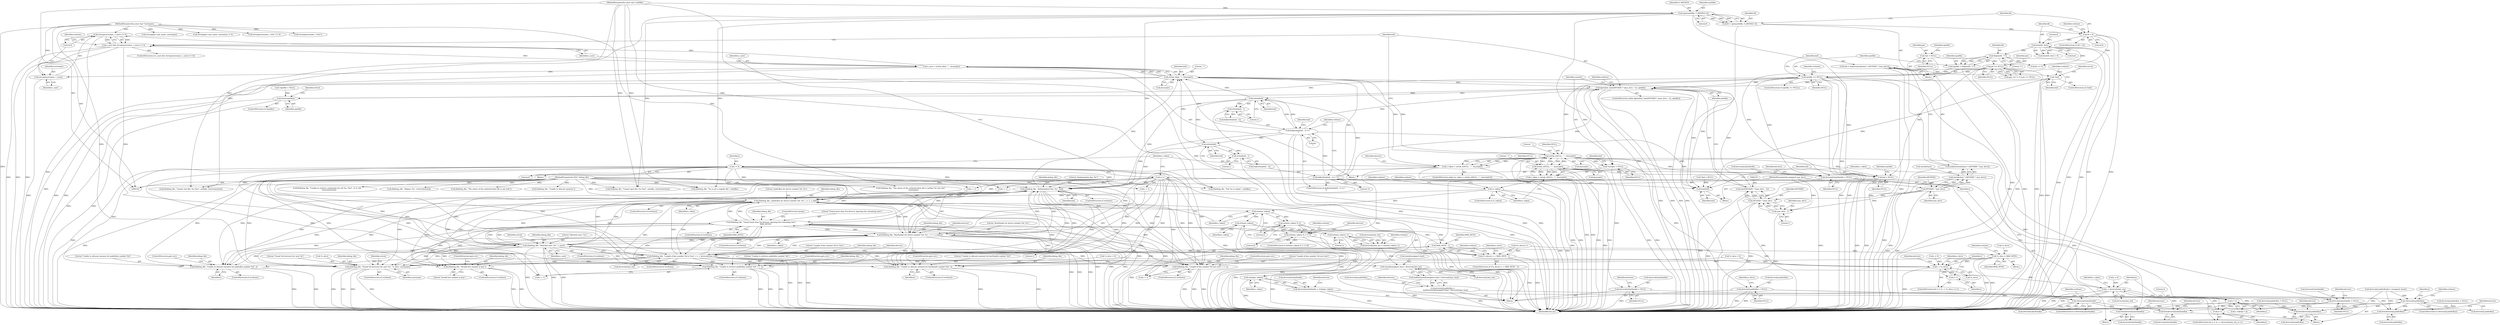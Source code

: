 digraph "0_pam-u2f_18b1914e32b74ff52000f10e97067e841e5fff62_1@API" {
"1000364" [label="(Call,strcmp(username, s_user) == 0)"];
"1000104" [label="(MethodParameterIn,const char *username)"];
"1000354" [label="(Call,s_user = strtok_r(buf, \":\", &saveptr))"];
"1000356" [label="(Call,strtok_r(buf, \":\", &saveptr))"];
"1000332" [label="(Call,buf[strlen(buf) - 1] == '\n')"];
"1000340" [label="(Call,buf[strlen(buf) - 1] = '\0')"];
"1000336" [label="(Call,strlen(buf))"];
"1000316" [label="(Call,fgets(buf, (int)(DEVSIZE * (max_devs - 1)), opwfile))"];
"1000302" [label="(Call,!buf)"];
"1000292" [label="(Call,buf = malloc(sizeof(char) * (DEVSIZE * max_devs)))"];
"1000294" [label="(Call,malloc(sizeof(char) * (DEVSIZE * max_devs)))"];
"1000295" [label="(Call,sizeof(char) * (DEVSIZE * max_devs))"];
"1000298" [label="(Call,DEVSIZE * max_devs)"];
"1000105" [label="(MethodParameterIn,unsigned max_devs)"];
"1000318" [label="(Call,(int)(DEVSIZE * (max_devs - 1)))"];
"1000320" [label="(Call,DEVSIZE * (max_devs - 1))"];
"1000322" [label="(Call,max_devs - 1)"];
"1000280" [label="(Call,opwfile == NULL)"];
"1000274" [label="(Call,opwfile = fdopen(fd, \"r\"))"];
"1000276" [label="(Call,fdopen(fd, \"r\"))"];
"1000166" [label="(Call,fstat(fd, &st))"];
"1000151" [label="(Call,fd < 0)"];
"1000144" [label="(Call,fd = open(authfile, O_RDONLY, 0))"];
"1000146" [label="(Call,open(authfile, O_RDONLY, 0))"];
"1000103" [label="(MethodParameterIn,const char *authfile)"];
"1000227" [label="(Call,pw == NULL)"];
"1000128" [label="(Call,*pw = NULL)"];
"1000350" [label="(Call,D(debug_file, \"Authorization line: %s\", buf))"];
"1000521" [label="(Call,D(debug_file, \"publicKey for device number %d: %s\", i + 1, s_token))"];
"1000462" [label="(Call,D(debug_file, \"Found more than %d devices, ignoring the remaining ones\",\n               MAX_DEVS))"];
"1000469" [label="(Call,D(debug_file, \"KeyHandle for device number %d: %s\", i + 1, s_token))"];
"1000372" [label="(Call,D(debug_file, \"Matched user: %s\", s_user))"];
"1000557" [label="(Call,D(debug_file, \"Length of key number %d is %zu\", i + 1, devices[i].key_len))"];
"1000107" [label="(MethodParameterIn,FILE *debug_file)"];
"1000421" [label="(Call,i = 0)"];
"1000644" [label="(Call,i++)"];
"1000545" [label="(Call,devices[i].key_len = strlen(s_token) / 2)"];
"1000551" [label="(Call,strlen(s_token) / 2)"];
"1000552" [label="(Call,strlen(s_token))"];
"1000531" [label="(Call,strlen(s_token))"];
"1000507" [label="(Call,!s_token)"];
"1000499" [label="(Call,s_token = strtok_r(NULL, \":\", &saveptr))"];
"1000501" [label="(Call,strtok_r(NULL, \":\", &saveptr))"];
"1000427" [label="(Call,strtok_r(NULL, \",\", &saveptr))"];
"1000362" [label="(Call,s_user && strcmp(username, s_user) == 0)"];
"1000364" [label="(Call,strcmp(username, s_user) == 0)"];
"1000425" [label="(Call,s_token = strtok_r(NULL, \",\", &saveptr))"];
"1000452" [label="(Call,MAX_DEVS - 1)"];
"1000344" [label="(Call,strlen(buf))"];
"1000343" [label="(Call,strlen(buf) - 1)"];
"1000704" [label="(Call,free(buf))"];
"1000335" [label="(Call,strlen(buf) - 1)"];
"1000711" [label="(Call,fclose(opwfile))"];
"1000365" [label="(Call,strcmp(username, s_user))"];
"1000328" [label="(Call,*saveptr = NULL)"];
"1000403" [label="(Call,devices[i].keyHandle = NULL)"];
"1000391" [label="(Call,free(devices[i].keyHandle))"];
"1000448" [label="(Call,(*n_devs)++ > MAX_DEVS - 1)"];
"1000456" [label="(Call,*n_devs = MAX_DEVS)"];
"1000384" [label="(Call,i < *n_devs)"];
"1000388" [label="(Call,i++)"];
"1000648" [label="(Call,D(debug_file, \"Found %d device(s) for user %s\", *n_devs, username))"];
"1000494" [label="(Call,D(debug_file, \"Unable to allocate memory for keyHandle number %d\", i))"];
"1000512" [label="(Call,D(debug_file, \"Unable to retrieve publicKey number %d\", i + 1))"];
"1000530" [label="(Call,strlen(s_token) % 2)"];
"1000529" [label="(Call,strlen(s_token) % 2 != 0)"];
"1000538" [label="(Call,D(debug_file, \"Length of key number %d not even\", i + 1))"];
"1000575" [label="(Call,sizeof(unsigned char) * devices[i].key_len)"];
"1000574" [label="(Call,malloc((sizeof(unsigned char) * devices[i].key_len)))"];
"1000568" [label="(Call,devices[i].publicKey =\n          malloc((sizeof(unsigned char) * devices[i].key_len)))"];
"1000584" [label="(Call,!devices[i].publicKey)"];
"1000397" [label="(Call,free(devices[i].publicKey))"];
"1000676" [label="(Call,free(devices[i].publicKey))"];
"1000602" [label="(Call,j < devices[i].key_len)"];
"1000619" [label="(Call,2 * j)"];
"1000609" [label="(Call,j++)"];
"1000593" [label="(Call,D(debug_file, \"Unable to allocate memory for publicKey number %d\", i))"];
"1000629" [label="(Call,D(debug_file, \"Invalid hex number in key\"))"];
"1000482" [label="(Call,strdup(s_token))"];
"1000476" [label="(Call,devices[i].keyHandle = strdup(s_token))"];
"1000485" [label="(Call,!devices[i].keyHandle)"];
"1000670" [label="(Call,free(devices[i].keyHandle))"];
"1000433" [label="(Call,devices[i].keyHandle = NULL)"];
"1000440" [label="(Call,devices[i].publicKey = NULL)"];
"1000682" [label="(Call,devices[i].keyHandle = NULL)"];
"1000706" [label="(Call,buf = NULL)"];
"1000436" [label="(Identifier,devices)"];
"1000375" [label="(Identifier,s_user)"];
"1000458" [label="(Identifier,n_devs)"];
"1000388" [label="(Call,i++)"];
"1000597" [label="(ControlStructure,goto err;)"];
"1000467" [label="(ControlStructure,if (verbose))"];
"1000174" [label="(Call,D(debug_file, \"Cannot stat file: %s (%s)\", authfile, strerror(errno)))"];
"1000357" [label="(Identifier,buf)"];
"1000362" [label="(Call,s_user && strcmp(username, s_user) == 0)"];
"1000259" [label="(Call,strcmp(username, \"root\"))"];
"1000286" [label="(Call,D(debug_file, \"fdopen: %s\", strerror(errno)))"];
"1000336" [label="(Call,strlen(buf))"];
"1000432" [label="(Block,)"];
"1000499" [label="(Call,s_token = strtok_r(NULL, \":\", &saveptr))"];
"1000371" [label="(Identifier,verbose)"];
"1000146" [label="(Call,open(authfile, O_RDONLY, 0))"];
"1000296" [label="(Call,sizeof(char))"];
"1000403" [label="(Call,devices[i].keyHandle = NULL)"];
"1000433" [label="(Call,devices[i].keyHandle = NULL)"];
"1000331" [label="(ControlStructure,if (buf[strlen(buf) - 1] == '\n'))"];
"1000512" [label="(Call,D(debug_file, \"Unable to retrieve publicKey number %d\", i + 1))"];
"1000385" [label="(Identifier,i)"];
"1000358" [label="(Literal,\":\")"];
"1000649" [label="(Identifier,debug_file)"];
"1000492" [label="(ControlStructure,if (verbose))"];
"1000554" [label="(Literal,2)"];
"1000558" [label="(Identifier,debug_file)"];
"1000243" [label="(Call,strcmp(pw->pw_name, username))"];
"1000621" [label="(Identifier,j)"];
"1000591" [label="(ControlStructure,if (verbose))"];
"1000367" [label="(Identifier,s_user)"];
"1000532" [label="(Identifier,s_token)"];
"1000370" [label="(ControlStructure,if (verbose))"];
"1000321" [label="(Identifier,DEVSIZE)"];
"1000610" [label="(Identifier,j)"];
"1000466" [label="(ControlStructure,break;)"];
"1000598" [label="(ControlStructure,for (j = 0; j < devices[i].key_len; j++))"];
"1000451" [label="(Identifier,n_devs)"];
"1000722" [label="(MethodReturn,int)"];
"1000279" [label="(ControlStructure,if (opwfile == NULL))"];
"1000406" [label="(Identifier,devices)"];
"1000317" [label="(Identifier,buf)"];
"1000531" [label="(Call,strlen(s_token))"];
"1000278" [label="(Literal,\"r\")"];
"1000454" [label="(Literal,1)"];
"1000389" [label="(Identifier,i)"];
"1000469" [label="(Call,D(debug_file, \"KeyHandle for device number %d: %s\", i + 1, s_token))"];
"1000104" [label="(MethodParameterIn,const char *username)"];
"1000465" [label="(Identifier,MAX_DEVS)"];
"1000423" [label="(Literal,0)"];
"1000585" [label="(Call,devices[i].publicKey)"];
"1000456" [label="(Call,*n_devs = MAX_DEVS)"];
"1000227" [label="(Call,pw == NULL)"];
"1000130" [label="(Identifier,NULL)"];
"1000322" [label="(Call,max_devs - 1)"];
"1000333" [label="(Call,buf[strlen(buf) - 1])"];
"1000494" [label="(Call,D(debug_file, \"Unable to allocate memory for keyHandle number %d\", i))"];
"1000527" [label="(Identifier,s_token)"];
"1000513" [label="(Identifier,debug_file)"];
"1000404" [label="(Call,devices[i].keyHandle)"];
"1000609" [label="(Call,j++)"];
"1000519" [label="(ControlStructure,if (verbose))"];
"1000688" [label="(Identifier,NULL)"];
"1000683" [label="(Call,devices[i].keyHandle)"];
"1000346" [label="(Literal,1)"];
"1000140" [label="(Call,*n_devs = 0)"];
"1000446" [label="(Identifier,NULL)"];
"1000151" [label="(Call,fd < 0)"];
"1000344" [label="(Call,strlen(buf))"];
"1000270" [label="(Call,D(debug_file, \"The owner of the authentication file is not root\"))"];
"1000323" [label="(Identifier,max_devs)"];
"1000264" [label="(Call,D(debug_file, \"The owner of the authentication file is neither %s nor root\",\n         username))"];
"1000353" [label="(Identifier,buf)"];
"1000594" [label="(Identifier,debug_file)"];
"1000617" [label="(Call,s_token[2 * j])"];
"1000301" [label="(ControlStructure,if (!buf))"];
"1000421" [label="(Call,i = 0)"];
"1000648" [label="(Call,D(debug_file, \"Found %d device(s) for user %s\", *n_devs, username))"];
"1000190" [label="(Call,D(debug_file, \"%s is not a regular file\", authfile))"];
"1000409" [label="(Identifier,NULL)"];
"1000298" [label="(Call,DEVSIZE * max_devs)"];
"1000709" [label="(ControlStructure,if (opwfile))"];
"1000571" [label="(Identifier,devices)"];
"1000453" [label="(Identifier,MAX_DEVS)"];
"1000394" [label="(Identifier,devices)"];
"1000350" [label="(Call,D(debug_file, \"Authorization line: %s\", buf))"];
"1000655" [label="(Identifier,retval)"];
"1000587" [label="(Identifier,devices)"];
"1000584" [label="(Call,!devices[i].publicKey)"];
"1000274" [label="(Call,opwfile = fdopen(fd, \"r\"))"];
"1000529" [label="(Call,strlen(s_token) % 2 != 0)"];
"1000600" [label="(Identifier,j)"];
"1000398" [label="(Call,devices[i].publicKey)"];
"1000334" [label="(Identifier,buf)"];
"1000397" [label="(Call,free(devices[i].publicKey))"];
"1000167" [label="(Identifier,fd)"];
"1000136" [label="(Identifier,opwfile)"];
"1000373" [label="(Identifier,debug_file)"];
"1000633" [label="(Call,devices[i].publicKey[j] = (unsigned char)x)"];
"1000689" [label="(Call,devices[i].publicKey = NULL)"];
"1000285" [label="(Identifier,verbose)"];
"1000595" [label="(Literal,\"Unable to allocate memory for publicKey number %d\")"];
"1000356" [label="(Call,strtok_r(buf, \":\", &saveptr))"];
"1000471" [label="(Literal,\"KeyHandle for device number %d: %s\")"];
"1000682" [label="(Call,devices[i].keyHandle = NULL)"];
"1000632" [label="(ControlStructure,goto err;)"];
"1000110" [label="(Block,)"];
"1000105" [label="(MethodParameterIn,unsigned max_devs)"];
"1000425" [label="(Call,s_token = strtok_r(NULL, \",\", &saveptr))"];
"1000429" [label="(Literal,\",\")"];
"1000343" [label="(Call,strlen(buf) - 1)"];
"1000501" [label="(Call,strtok_r(NULL, \":\", &saveptr))"];
"1000468" [label="(Identifier,verbose)"];
"1000337" [label="(Identifier,buf)"];
"1000282" [label="(Identifier,NULL)"];
"1000422" [label="(Identifier,i)"];
"1000484" [label="(ControlStructure,if (!devices[i].keyHandle))"];
"1000347" [label="(Literal,'\0')"];
"1000339" [label="(Literal,'\n')"];
"1000380" [label="(ControlStructure,for (i = 0; i < *n_devs; i++))"];
"1000515" [label="(Call,i + 1)"];
"1000520" [label="(Identifier,verbose)"];
"1000440" [label="(Call,devices[i].publicKey = NULL)"];
"1000345" [label="(Identifier,buf)"];
"1000434" [label="(Call,devices[i].keyHandle)"];
"1000653" [label="(Identifier,username)"];
"1000349" [label="(Identifier,verbose)"];
"1000568" [label="(Call,devices[i].publicKey =\n          malloc((sizeof(unsigned char) * devices[i].key_len)))"];
"1000153" [label="(Literal,0)"];
"1000498" [label="(ControlStructure,goto err;)"];
"1000619" [label="(Call,2 * j)"];
"1000631" [label="(Literal,\"Invalid hex number in key\")"];
"1000355" [label="(Identifier,s_user)"];
"1000521" [label="(Call,D(debug_file, \"publicKey for device number %d: %s\", i + 1, s_token))"];
"1000428" [label="(Identifier,NULL)"];
"1000413" [label="(Identifier,devices)"];
"1000670" [label="(Call,free(devices[i].keyHandle))"];
"1000335" [label="(Call,strlen(buf) - 1)"];
"1000299" [label="(Identifier,DEVSIZE)"];
"1000603" [label="(Identifier,j)"];
"1000424" [label="(ControlStructure,while ((s_token = strtok_r(NULL, \",\", &saveptr))))"];
"1000540" [label="(Literal,\"Length of key number %d not even\")"];
"1000551" [label="(Call,strlen(s_token) / 2)"];
"1000539" [label="(Identifier,debug_file)"];
"1000493" [label="(Identifier,verbose)"];
"1000538" [label="(Call,D(debug_file, \"Length of key number %d not even\", i + 1))"];
"1000510" [label="(ControlStructure,if (verbose))"];
"1000514" [label="(Literal,\"Unable to retrieve publicKey number %d\")"];
"1000152" [label="(Identifier,fd)"];
"1000147" [label="(Identifier,authfile)"];
"1000366" [label="(Identifier,username)"];
"1000705" [label="(Identifier,buf)"];
"1000148" [label="(Identifier,O_RDONLY)"];
"1000242" [label="(Call,strcmp(pw->pw_name, username) != 0)"];
"1000679" [label="(Identifier,devices)"];
"1000229" [label="(Identifier,NULL)"];
"1000704" [label="(Call,free(buf))"];
"1000318" [label="(Call,(int)(DEVSIZE * (max_devs - 1)))"];
"1000496" [label="(Literal,\"Unable to allocate memory for keyHandle number %d\")"];
"1000332" [label="(Call,buf[strlen(buf) - 1] == '\n')"];
"1000340" [label="(Call,buf[strlen(buf) - 1] = '\0')"];
"1000307" [label="(Call,D(debug_file, \"Unable to allocate memory\"))"];
"1000530" [label="(Call,strlen(s_token) % 2)"];
"1000592" [label="(Identifier,verbose)"];
"1000669" [label="(Block,)"];
"1000596" [label="(Identifier,i)"];
"1000706" [label="(Call,buf = NULL)"];
"1000103" [label="(MethodParameterIn,const char *authfile)"];
"1000223" [label="(Call,gpu_ret != 0 || pw == NULL)"];
"1000511" [label="(Identifier,verbose)"];
"1000677" [label="(Call,devices[i].publicKey)"];
"1000630" [label="(Identifier,debug_file)"];
"1000390" [label="(Block,)"];
"1000364" [label="(Call,strcmp(username, s_user) == 0)"];
"1000170" [label="(Literal,0)"];
"1000128" [label="(Call,*pw = NULL)"];
"1000504" [label="(Call,&saveptr)"];
"1000365" [label="(Call,strcmp(username, s_user))"];
"1000150" [label="(ControlStructure,if (fd < 0))"];
"1000448" [label="(Call,(*n_devs)++ > MAX_DEVS - 1)"];
"1000112" [label="(Call,*buf = NULL)"];
"1000457" [label="(Call,*n_devs)"];
"1000569" [label="(Call,devices[i].publicKey)"];
"1000427" [label="(Call,strtok_r(NULL, \",\", &saveptr))"];
"1000329" [label="(Identifier,saveptr)"];
"1000276" [label="(Call,fdopen(fd, \"r\"))"];
"1000646" [label="(ControlStructure,if (verbose))"];
"1000522" [label="(Identifier,debug_file)"];
"1000330" [label="(Identifier,NULL)"];
"1000392" [label="(Call,devices[i].keyHandle)"];
"1000374" [label="(Literal,\"Matched user: %s\")"];
"1000303" [label="(Identifier,buf)"];
"1000351" [label="(Identifier,debug_file)"];
"1000320" [label="(Call,DEVSIZE * (max_devs - 1))"];
"1000708" [label="(Identifier,NULL)"];
"1000507" [label="(Call,!s_token)"];
"1000430" [label="(Call,&saveptr)"];
"1000583" [label="(ControlStructure,if (!devices[i].publicKey))"];
"1000325" [label="(Identifier,opwfile)"];
"1000671" [label="(Call,devices[i].keyHandle)"];
"1000315" [label="(ControlStructure,while (fgets(buf, (int)(DEVSIZE * (max_devs - 1)), opwfile)))"];
"1000500" [label="(Identifier,s_token)"];
"1000575" [label="(Call,sizeof(unsigned char) * devices[i].key_len)"];
"1000552" [label="(Call,strlen(s_token))"];
"1000293" [label="(Identifier,buf)"];
"1000281" [label="(Identifier,opwfile)"];
"1000165" [label="(Call,fstat(fd, &st) < 0)"];
"1000536" [label="(ControlStructure,if (verbose))"];
"1000316" [label="(Call,fgets(buf, (int)(DEVSIZE * (max_devs - 1)), opwfile))"];
"1000361" [label="(ControlStructure,if (s_user && strcmp(username, s_user) == 0))"];
"1000145" [label="(Identifier,fd)"];
"1000495" [label="(Identifier,debug_file)"];
"1000707" [label="(Identifier,buf)"];
"1000533" [label="(Literal,2)"];
"1000485" [label="(Call,!devices[i].keyHandle)"];
"1000544" [label="(ControlStructure,goto err;)"];
"1000604" [label="(Call,devices[i].key_len)"];
"1000599" [label="(Call,j = 0)"];
"1000475" [label="(Identifier,s_token)"];
"1000156" [label="(Identifier,verbose)"];
"1000372" [label="(Call,D(debug_file, \"Matched user: %s\", s_user))"];
"1000477" [label="(Call,devices[i].keyHandle)"];
"1000685" [label="(Identifier,devices)"];
"1000302" [label="(Call,!buf)"];
"1000312" [label="(Identifier,retval)"];
"1000534" [label="(Literal,0)"];
"1000644" [label="(Call,i++)"];
"1000166" [label="(Call,fstat(fd, &st))"];
"1000460" [label="(ControlStructure,if (verbose))"];
"1000280" [label="(Call,opwfile == NULL)"];
"1000647" [label="(Identifier,verbose)"];
"1000443" [label="(Identifier,devices)"];
"1000559" [label="(Literal,\"Length of key number %d is %zu\")"];
"1000455" [label="(Block,)"];
"1000417" [label="(Call,*n_devs = 0)"];
"1000300" [label="(Identifier,max_devs)"];
"1000541" [label="(Call,i + 1)"];
"1000546" [label="(Call,devices[i].key_len)"];
"1000508" [label="(Identifier,s_token)"];
"1000548" [label="(Identifier,devices)"];
"1000486" [label="(Call,devices[i].keyHandle)"];
"1000426" [label="(Identifier,s_token)"];
"1000449" [label="(Call,(*n_devs)++)"];
"1000545" [label="(Call,devices[i].key_len = strlen(s_token) / 2)"];
"1000502" [label="(Identifier,NULL)"];
"1000721" [label="(Identifier,retval)"];
"1000275" [label="(Identifier,opwfile)"];
"1000363" [label="(Identifier,s_user)"];
"1000381" [label="(Call,i = 0)"];
"1000518" [label="(ControlStructure,goto err;)"];
"1000537" [label="(Identifier,verbose)"];
"1000294" [label="(Call,malloc(sizeof(char) * (DEVSIZE * max_devs)))"];
"1000482" [label="(Call,strdup(s_token))"];
"1000326" [label="(Block,)"];
"1000578" [label="(Call,devices[i].key_len)"];
"1000476" [label="(Call,devices[i].keyHandle = strdup(s_token))"];
"1000627" [label="(ControlStructure,if (verbose))"];
"1000483" [label="(Identifier,s_token)"];
"1000462" [label="(Call,D(debug_file, \"Found more than %d devices, ignoring the remaining ones\",\n               MAX_DEVS))"];
"1000472" [label="(Call,i + 1)"];
"1000459" [label="(Identifier,MAX_DEVS)"];
"1000528" [label="(ControlStructure,if (strlen(s_token) % 2 != 0))"];
"1000523" [label="(Literal,\"publicKey for device number %d: %s\")"];
"1000555" [label="(ControlStructure,if (verbose))"];
"1000553" [label="(Identifier,s_token)"];
"1000400" [label="(Identifier,devices)"];
"1000602" [label="(Call,j < devices[i].key_len)"];
"1000710" [label="(Identifier,opwfile)"];
"1000354" [label="(Call,s_user = strtok_r(buf, \":\", &saveptr))"];
"1000231" [label="(Call,D(debug_file, \"Unable to retrieve credentials for uid %u, (%s)\", st.st_uid,\n       strerror(errno)))"];
"1000461" [label="(Identifier,verbose)"];
"1000557" [label="(Call,D(debug_file, \"Length of key number %d is %zu\", i + 1, devices[i].key_len))"];
"1000464" [label="(Literal,\"Found more than %d devices, ignoring the remaining ones\")"];
"1000204" [label="(Call,D(debug_file, \"File %s is empty\", authfile))"];
"1000228" [label="(Identifier,pw)"];
"1000620" [label="(Literal,2)"];
"1000692" [label="(Identifier,devices)"];
"1000384" [label="(Call,i < *n_devs)"];
"1000712" [label="(Identifier,opwfile)"];
"1000447" [label="(ControlStructure,if ((*n_devs)++ > MAX_DEVS - 1))"];
"1000144" [label="(Call,fd = open(authfile, O_RDONLY, 0))"];
"1000711" [label="(Call,fclose(opwfile))"];
"1000129" [label="(Identifier,pw)"];
"1000328" [label="(Call,*saveptr = NULL)"];
"1000463" [label="(Identifier,debug_file)"];
"1000338" [label="(Literal,1)"];
"1000715" [label="(Call,fd >= 0)"];
"1000452" [label="(Call,MAX_DEVS - 1)"];
"1000676" [label="(Call,free(devices[i].publicKey))"];
"1000470" [label="(Identifier,debug_file)"];
"1000410" [label="(Call,devices[i].publicKey = NULL)"];
"1000506" [label="(ControlStructure,if (!s_token))"];
"1000563" [label="(Call,devices[i].key_len)"];
"1000341" [label="(Call,buf[strlen(buf) - 1])"];
"1000703" [label="(Block,)"];
"1000439" [label="(Identifier,NULL)"];
"1000576" [label="(Call,sizeof(unsigned char))"];
"1000352" [label="(Literal,\"Authorization line: %s\")"];
"1000391" [label="(Call,free(devices[i].keyHandle))"];
"1000556" [label="(Identifier,verbose)"];
"1000157" [label="(Call,D(debug_file, \"Cannot open file: %s (%s)\", authfile, strerror(errno)))"];
"1000497" [label="(Identifier,i)"];
"1000650" [label="(Literal,\"Found %d device(s) for user %s\")"];
"1000479" [label="(Identifier,devices)"];
"1000386" [label="(Call,*n_devs)"];
"1000295" [label="(Call,sizeof(char) * (DEVSIZE * max_devs))"];
"1000645" [label="(Identifier,i)"];
"1000348" [label="(ControlStructure,if (verbose))"];
"1000618" [label="(Identifier,s_token)"];
"1000503" [label="(Literal,\":\")"];
"1000419" [label="(Identifier,n_devs)"];
"1000377" [label="(Identifier,retval)"];
"1000277" [label="(Identifier,fd)"];
"1000359" [label="(Call,&saveptr)"];
"1000629" [label="(Call,D(debug_file, \"Invalid hex number in key\"))"];
"1000342" [label="(Identifier,buf)"];
"1000560" [label="(Call,i + 1)"];
"1000292" [label="(Call,buf = malloc(sizeof(char) * (DEVSIZE * max_devs)))"];
"1000149" [label="(Literal,0)"];
"1000168" [label="(Call,&st)"];
"1000441" [label="(Call,devices[i].publicKey)"];
"1000324" [label="(Literal,1)"];
"1000574" [label="(Call,malloc((sizeof(unsigned char) * devices[i].key_len)))"];
"1000107" [label="(MethodParameterIn,FILE *debug_file)"];
"1000593" [label="(Call,D(debug_file, \"Unable to allocate memory for publicKey number %d\", i))"];
"1000135" [label="(Call,*opwfile = NULL)"];
"1000306" [label="(Identifier,verbose)"];
"1000369" [label="(Block,)"];
"1000651" [label="(Call,*n_devs)"];
"1000488" [label="(Identifier,devices)"];
"1000258" [label="(Call,strcmp(username, \"root\") != 0)"];
"1000524" [label="(Call,i + 1)"];
"1000368" [label="(Literal,0)"];
"1000364" -> "1000362"  [label="AST: "];
"1000364" -> "1000368"  [label="CFG: "];
"1000365" -> "1000364"  [label="AST: "];
"1000368" -> "1000364"  [label="AST: "];
"1000362" -> "1000364"  [label="CFG: "];
"1000364" -> "1000722"  [label="DDG: "];
"1000364" -> "1000362"  [label="DDG: "];
"1000364" -> "1000362"  [label="DDG: "];
"1000104" -> "1000364"  [label="DDG: "];
"1000354" -> "1000364"  [label="DDG: "];
"1000104" -> "1000102"  [label="AST: "];
"1000104" -> "1000722"  [label="DDG: "];
"1000104" -> "1000242"  [label="DDG: "];
"1000104" -> "1000243"  [label="DDG: "];
"1000104" -> "1000258"  [label="DDG: "];
"1000104" -> "1000259"  [label="DDG: "];
"1000104" -> "1000264"  [label="DDG: "];
"1000104" -> "1000365"  [label="DDG: "];
"1000104" -> "1000648"  [label="DDG: "];
"1000354" -> "1000326"  [label="AST: "];
"1000354" -> "1000356"  [label="CFG: "];
"1000355" -> "1000354"  [label="AST: "];
"1000356" -> "1000354"  [label="AST: "];
"1000363" -> "1000354"  [label="CFG: "];
"1000354" -> "1000722"  [label="DDG: "];
"1000356" -> "1000354"  [label="DDG: "];
"1000356" -> "1000354"  [label="DDG: "];
"1000356" -> "1000354"  [label="DDG: "];
"1000354" -> "1000362"  [label="DDG: "];
"1000354" -> "1000365"  [label="DDG: "];
"1000356" -> "1000359"  [label="CFG: "];
"1000357" -> "1000356"  [label="AST: "];
"1000358" -> "1000356"  [label="AST: "];
"1000359" -> "1000356"  [label="AST: "];
"1000356" -> "1000722"  [label="DDG: "];
"1000356" -> "1000722"  [label="DDG: "];
"1000356" -> "1000316"  [label="DDG: "];
"1000332" -> "1000356"  [label="DDG: "];
"1000350" -> "1000356"  [label="DDG: "];
"1000344" -> "1000356"  [label="DDG: "];
"1000340" -> "1000356"  [label="DDG: "];
"1000336" -> "1000356"  [label="DDG: "];
"1000427" -> "1000356"  [label="DDG: "];
"1000356" -> "1000427"  [label="DDG: "];
"1000356" -> "1000704"  [label="DDG: "];
"1000332" -> "1000331"  [label="AST: "];
"1000332" -> "1000339"  [label="CFG: "];
"1000333" -> "1000332"  [label="AST: "];
"1000339" -> "1000332"  [label="AST: "];
"1000342" -> "1000332"  [label="CFG: "];
"1000349" -> "1000332"  [label="CFG: "];
"1000332" -> "1000722"  [label="DDG: "];
"1000332" -> "1000722"  [label="DDG: "];
"1000332" -> "1000316"  [label="DDG: "];
"1000340" -> "1000332"  [label="DDG: "];
"1000336" -> "1000332"  [label="DDG: "];
"1000332" -> "1000336"  [label="DDG: "];
"1000332" -> "1000344"  [label="DDG: "];
"1000332" -> "1000350"  [label="DDG: "];
"1000332" -> "1000704"  [label="DDG: "];
"1000340" -> "1000331"  [label="AST: "];
"1000340" -> "1000347"  [label="CFG: "];
"1000341" -> "1000340"  [label="AST: "];
"1000347" -> "1000340"  [label="AST: "];
"1000349" -> "1000340"  [label="CFG: "];
"1000340" -> "1000722"  [label="DDG: "];
"1000340" -> "1000316"  [label="DDG: "];
"1000340" -> "1000336"  [label="DDG: "];
"1000340" -> "1000350"  [label="DDG: "];
"1000340" -> "1000704"  [label="DDG: "];
"1000336" -> "1000335"  [label="AST: "];
"1000336" -> "1000337"  [label="CFG: "];
"1000337" -> "1000336"  [label="AST: "];
"1000338" -> "1000336"  [label="CFG: "];
"1000336" -> "1000335"  [label="DDG: "];
"1000316" -> "1000336"  [label="DDG: "];
"1000336" -> "1000344"  [label="DDG: "];
"1000336" -> "1000350"  [label="DDG: "];
"1000316" -> "1000315"  [label="AST: "];
"1000316" -> "1000325"  [label="CFG: "];
"1000317" -> "1000316"  [label="AST: "];
"1000318" -> "1000316"  [label="AST: "];
"1000325" -> "1000316"  [label="AST: "];
"1000329" -> "1000316"  [label="CFG: "];
"1000647" -> "1000316"  [label="CFG: "];
"1000316" -> "1000722"  [label="DDG: "];
"1000316" -> "1000722"  [label="DDG: "];
"1000316" -> "1000722"  [label="DDG: "];
"1000316" -> "1000722"  [label="DDG: "];
"1000302" -> "1000316"  [label="DDG: "];
"1000318" -> "1000316"  [label="DDG: "];
"1000280" -> "1000316"  [label="DDG: "];
"1000316" -> "1000704"  [label="DDG: "];
"1000316" -> "1000711"  [label="DDG: "];
"1000302" -> "1000301"  [label="AST: "];
"1000302" -> "1000303"  [label="CFG: "];
"1000303" -> "1000302"  [label="AST: "];
"1000306" -> "1000302"  [label="CFG: "];
"1000312" -> "1000302"  [label="CFG: "];
"1000302" -> "1000722"  [label="DDG: "];
"1000302" -> "1000722"  [label="DDG: "];
"1000292" -> "1000302"  [label="DDG: "];
"1000302" -> "1000704"  [label="DDG: "];
"1000292" -> "1000110"  [label="AST: "];
"1000292" -> "1000294"  [label="CFG: "];
"1000293" -> "1000292"  [label="AST: "];
"1000294" -> "1000292"  [label="AST: "];
"1000303" -> "1000292"  [label="CFG: "];
"1000292" -> "1000722"  [label="DDG: "];
"1000294" -> "1000292"  [label="DDG: "];
"1000294" -> "1000295"  [label="CFG: "];
"1000295" -> "1000294"  [label="AST: "];
"1000294" -> "1000722"  [label="DDG: "];
"1000295" -> "1000294"  [label="DDG: "];
"1000295" -> "1000298"  [label="CFG: "];
"1000296" -> "1000295"  [label="AST: "];
"1000298" -> "1000295"  [label="AST: "];
"1000295" -> "1000722"  [label="DDG: "];
"1000298" -> "1000295"  [label="DDG: "];
"1000298" -> "1000295"  [label="DDG: "];
"1000298" -> "1000300"  [label="CFG: "];
"1000299" -> "1000298"  [label="AST: "];
"1000300" -> "1000298"  [label="AST: "];
"1000298" -> "1000722"  [label="DDG: "];
"1000298" -> "1000722"  [label="DDG: "];
"1000105" -> "1000298"  [label="DDG: "];
"1000298" -> "1000320"  [label="DDG: "];
"1000298" -> "1000322"  [label="DDG: "];
"1000105" -> "1000102"  [label="AST: "];
"1000105" -> "1000722"  [label="DDG: "];
"1000105" -> "1000322"  [label="DDG: "];
"1000318" -> "1000320"  [label="CFG: "];
"1000319" -> "1000318"  [label="AST: "];
"1000320" -> "1000318"  [label="AST: "];
"1000325" -> "1000318"  [label="CFG: "];
"1000318" -> "1000722"  [label="DDG: "];
"1000320" -> "1000318"  [label="DDG: "];
"1000320" -> "1000318"  [label="DDG: "];
"1000320" -> "1000322"  [label="CFG: "];
"1000321" -> "1000320"  [label="AST: "];
"1000322" -> "1000320"  [label="AST: "];
"1000320" -> "1000722"  [label="DDG: "];
"1000320" -> "1000722"  [label="DDG: "];
"1000322" -> "1000320"  [label="DDG: "];
"1000322" -> "1000320"  [label="DDG: "];
"1000322" -> "1000324"  [label="CFG: "];
"1000323" -> "1000322"  [label="AST: "];
"1000324" -> "1000322"  [label="AST: "];
"1000322" -> "1000722"  [label="DDG: "];
"1000280" -> "1000279"  [label="AST: "];
"1000280" -> "1000282"  [label="CFG: "];
"1000281" -> "1000280"  [label="AST: "];
"1000282" -> "1000280"  [label="AST: "];
"1000285" -> "1000280"  [label="CFG: "];
"1000293" -> "1000280"  [label="CFG: "];
"1000280" -> "1000722"  [label="DDG: "];
"1000280" -> "1000722"  [label="DDG: "];
"1000280" -> "1000722"  [label="DDG: "];
"1000274" -> "1000280"  [label="DDG: "];
"1000227" -> "1000280"  [label="DDG: "];
"1000280" -> "1000328"  [label="DDG: "];
"1000280" -> "1000403"  [label="DDG: "];
"1000280" -> "1000427"  [label="DDG: "];
"1000280" -> "1000682"  [label="DDG: "];
"1000280" -> "1000706"  [label="DDG: "];
"1000280" -> "1000711"  [label="DDG: "];
"1000274" -> "1000110"  [label="AST: "];
"1000274" -> "1000276"  [label="CFG: "];
"1000275" -> "1000274"  [label="AST: "];
"1000276" -> "1000274"  [label="AST: "];
"1000281" -> "1000274"  [label="CFG: "];
"1000274" -> "1000722"  [label="DDG: "];
"1000276" -> "1000274"  [label="DDG: "];
"1000276" -> "1000274"  [label="DDG: "];
"1000276" -> "1000278"  [label="CFG: "];
"1000277" -> "1000276"  [label="AST: "];
"1000278" -> "1000276"  [label="AST: "];
"1000276" -> "1000722"  [label="DDG: "];
"1000166" -> "1000276"  [label="DDG: "];
"1000276" -> "1000715"  [label="DDG: "];
"1000166" -> "1000165"  [label="AST: "];
"1000166" -> "1000168"  [label="CFG: "];
"1000167" -> "1000166"  [label="AST: "];
"1000168" -> "1000166"  [label="AST: "];
"1000170" -> "1000166"  [label="CFG: "];
"1000166" -> "1000722"  [label="DDG: "];
"1000166" -> "1000722"  [label="DDG: "];
"1000166" -> "1000165"  [label="DDG: "];
"1000166" -> "1000165"  [label="DDG: "];
"1000151" -> "1000166"  [label="DDG: "];
"1000166" -> "1000715"  [label="DDG: "];
"1000151" -> "1000150"  [label="AST: "];
"1000151" -> "1000153"  [label="CFG: "];
"1000152" -> "1000151"  [label="AST: "];
"1000153" -> "1000151"  [label="AST: "];
"1000156" -> "1000151"  [label="CFG: "];
"1000167" -> "1000151"  [label="CFG: "];
"1000151" -> "1000722"  [label="DDG: "];
"1000151" -> "1000722"  [label="DDG: "];
"1000144" -> "1000151"  [label="DDG: "];
"1000151" -> "1000715"  [label="DDG: "];
"1000144" -> "1000110"  [label="AST: "];
"1000144" -> "1000146"  [label="CFG: "];
"1000145" -> "1000144"  [label="AST: "];
"1000146" -> "1000144"  [label="AST: "];
"1000152" -> "1000144"  [label="CFG: "];
"1000144" -> "1000722"  [label="DDG: "];
"1000146" -> "1000144"  [label="DDG: "];
"1000146" -> "1000144"  [label="DDG: "];
"1000146" -> "1000144"  [label="DDG: "];
"1000146" -> "1000149"  [label="CFG: "];
"1000147" -> "1000146"  [label="AST: "];
"1000148" -> "1000146"  [label="AST: "];
"1000149" -> "1000146"  [label="AST: "];
"1000146" -> "1000722"  [label="DDG: "];
"1000146" -> "1000722"  [label="DDG: "];
"1000103" -> "1000146"  [label="DDG: "];
"1000146" -> "1000157"  [label="DDG: "];
"1000146" -> "1000174"  [label="DDG: "];
"1000146" -> "1000190"  [label="DDG: "];
"1000146" -> "1000204"  [label="DDG: "];
"1000103" -> "1000102"  [label="AST: "];
"1000103" -> "1000722"  [label="DDG: "];
"1000103" -> "1000157"  [label="DDG: "];
"1000103" -> "1000174"  [label="DDG: "];
"1000103" -> "1000190"  [label="DDG: "];
"1000103" -> "1000204"  [label="DDG: "];
"1000227" -> "1000223"  [label="AST: "];
"1000227" -> "1000229"  [label="CFG: "];
"1000228" -> "1000227"  [label="AST: "];
"1000229" -> "1000227"  [label="AST: "];
"1000223" -> "1000227"  [label="CFG: "];
"1000227" -> "1000722"  [label="DDG: "];
"1000227" -> "1000722"  [label="DDG: "];
"1000227" -> "1000223"  [label="DDG: "];
"1000227" -> "1000223"  [label="DDG: "];
"1000128" -> "1000227"  [label="DDG: "];
"1000227" -> "1000682"  [label="DDG: "];
"1000227" -> "1000706"  [label="DDG: "];
"1000128" -> "1000110"  [label="AST: "];
"1000128" -> "1000130"  [label="CFG: "];
"1000129" -> "1000128"  [label="AST: "];
"1000130" -> "1000128"  [label="AST: "];
"1000136" -> "1000128"  [label="CFG: "];
"1000128" -> "1000722"  [label="DDG: "];
"1000350" -> "1000348"  [label="AST: "];
"1000350" -> "1000353"  [label="CFG: "];
"1000351" -> "1000350"  [label="AST: "];
"1000352" -> "1000350"  [label="AST: "];
"1000353" -> "1000350"  [label="AST: "];
"1000355" -> "1000350"  [label="CFG: "];
"1000350" -> "1000722"  [label="DDG: "];
"1000350" -> "1000722"  [label="DDG: "];
"1000521" -> "1000350"  [label="DDG: "];
"1000462" -> "1000350"  [label="DDG: "];
"1000469" -> "1000350"  [label="DDG: "];
"1000372" -> "1000350"  [label="DDG: "];
"1000557" -> "1000350"  [label="DDG: "];
"1000107" -> "1000350"  [label="DDG: "];
"1000344" -> "1000350"  [label="DDG: "];
"1000350" -> "1000372"  [label="DDG: "];
"1000350" -> "1000462"  [label="DDG: "];
"1000350" -> "1000469"  [label="DDG: "];
"1000350" -> "1000494"  [label="DDG: "];
"1000350" -> "1000512"  [label="DDG: "];
"1000350" -> "1000521"  [label="DDG: "];
"1000350" -> "1000538"  [label="DDG: "];
"1000350" -> "1000557"  [label="DDG: "];
"1000350" -> "1000593"  [label="DDG: "];
"1000350" -> "1000629"  [label="DDG: "];
"1000350" -> "1000648"  [label="DDG: "];
"1000521" -> "1000519"  [label="AST: "];
"1000521" -> "1000527"  [label="CFG: "];
"1000522" -> "1000521"  [label="AST: "];
"1000523" -> "1000521"  [label="AST: "];
"1000524" -> "1000521"  [label="AST: "];
"1000527" -> "1000521"  [label="AST: "];
"1000532" -> "1000521"  [label="CFG: "];
"1000521" -> "1000722"  [label="DDG: "];
"1000521" -> "1000722"  [label="DDG: "];
"1000521" -> "1000722"  [label="DDG: "];
"1000521" -> "1000372"  [label="DDG: "];
"1000521" -> "1000462"  [label="DDG: "];
"1000521" -> "1000469"  [label="DDG: "];
"1000521" -> "1000494"  [label="DDG: "];
"1000521" -> "1000512"  [label="DDG: "];
"1000462" -> "1000521"  [label="DDG: "];
"1000469" -> "1000521"  [label="DDG: "];
"1000372" -> "1000521"  [label="DDG: "];
"1000557" -> "1000521"  [label="DDG: "];
"1000107" -> "1000521"  [label="DDG: "];
"1000421" -> "1000521"  [label="DDG: "];
"1000644" -> "1000521"  [label="DDG: "];
"1000507" -> "1000521"  [label="DDG: "];
"1000521" -> "1000531"  [label="DDG: "];
"1000521" -> "1000538"  [label="DDG: "];
"1000521" -> "1000557"  [label="DDG: "];
"1000521" -> "1000593"  [label="DDG: "];
"1000521" -> "1000629"  [label="DDG: "];
"1000521" -> "1000648"  [label="DDG: "];
"1000462" -> "1000460"  [label="AST: "];
"1000462" -> "1000465"  [label="CFG: "];
"1000463" -> "1000462"  [label="AST: "];
"1000464" -> "1000462"  [label="AST: "];
"1000465" -> "1000462"  [label="AST: "];
"1000466" -> "1000462"  [label="CFG: "];
"1000462" -> "1000722"  [label="DDG: "];
"1000462" -> "1000722"  [label="DDG: "];
"1000462" -> "1000722"  [label="DDG: "];
"1000462" -> "1000372"  [label="DDG: "];
"1000462" -> "1000452"  [label="DDG: "];
"1000469" -> "1000462"  [label="DDG: "];
"1000372" -> "1000462"  [label="DDG: "];
"1000557" -> "1000462"  [label="DDG: "];
"1000107" -> "1000462"  [label="DDG: "];
"1000452" -> "1000462"  [label="DDG: "];
"1000462" -> "1000469"  [label="DDG: "];
"1000462" -> "1000494"  [label="DDG: "];
"1000462" -> "1000512"  [label="DDG: "];
"1000462" -> "1000538"  [label="DDG: "];
"1000462" -> "1000557"  [label="DDG: "];
"1000462" -> "1000593"  [label="DDG: "];
"1000462" -> "1000629"  [label="DDG: "];
"1000462" -> "1000648"  [label="DDG: "];
"1000469" -> "1000467"  [label="AST: "];
"1000469" -> "1000475"  [label="CFG: "];
"1000470" -> "1000469"  [label="AST: "];
"1000471" -> "1000469"  [label="AST: "];
"1000472" -> "1000469"  [label="AST: "];
"1000475" -> "1000469"  [label="AST: "];
"1000479" -> "1000469"  [label="CFG: "];
"1000469" -> "1000722"  [label="DDG: "];
"1000469" -> "1000722"  [label="DDG: "];
"1000469" -> "1000722"  [label="DDG: "];
"1000469" -> "1000372"  [label="DDG: "];
"1000372" -> "1000469"  [label="DDG: "];
"1000557" -> "1000469"  [label="DDG: "];
"1000107" -> "1000469"  [label="DDG: "];
"1000421" -> "1000469"  [label="DDG: "];
"1000644" -> "1000469"  [label="DDG: "];
"1000425" -> "1000469"  [label="DDG: "];
"1000469" -> "1000482"  [label="DDG: "];
"1000469" -> "1000494"  [label="DDG: "];
"1000469" -> "1000512"  [label="DDG: "];
"1000469" -> "1000538"  [label="DDG: "];
"1000469" -> "1000557"  [label="DDG: "];
"1000469" -> "1000593"  [label="DDG: "];
"1000469" -> "1000629"  [label="DDG: "];
"1000469" -> "1000648"  [label="DDG: "];
"1000372" -> "1000370"  [label="AST: "];
"1000372" -> "1000375"  [label="CFG: "];
"1000373" -> "1000372"  [label="AST: "];
"1000374" -> "1000372"  [label="AST: "];
"1000375" -> "1000372"  [label="AST: "];
"1000377" -> "1000372"  [label="CFG: "];
"1000372" -> "1000722"  [label="DDG: "];
"1000372" -> "1000722"  [label="DDG: "];
"1000372" -> "1000722"  [label="DDG: "];
"1000557" -> "1000372"  [label="DDG: "];
"1000107" -> "1000372"  [label="DDG: "];
"1000362" -> "1000372"  [label="DDG: "];
"1000372" -> "1000494"  [label="DDG: "];
"1000372" -> "1000512"  [label="DDG: "];
"1000372" -> "1000538"  [label="DDG: "];
"1000372" -> "1000557"  [label="DDG: "];
"1000372" -> "1000593"  [label="DDG: "];
"1000372" -> "1000629"  [label="DDG: "];
"1000372" -> "1000648"  [label="DDG: "];
"1000557" -> "1000555"  [label="AST: "];
"1000557" -> "1000563"  [label="CFG: "];
"1000558" -> "1000557"  [label="AST: "];
"1000559" -> "1000557"  [label="AST: "];
"1000560" -> "1000557"  [label="AST: "];
"1000563" -> "1000557"  [label="AST: "];
"1000571" -> "1000557"  [label="CFG: "];
"1000557" -> "1000722"  [label="DDG: "];
"1000557" -> "1000722"  [label="DDG: "];
"1000557" -> "1000722"  [label="DDG: "];
"1000557" -> "1000494"  [label="DDG: "];
"1000557" -> "1000512"  [label="DDG: "];
"1000557" -> "1000538"  [label="DDG: "];
"1000107" -> "1000557"  [label="DDG: "];
"1000421" -> "1000557"  [label="DDG: "];
"1000644" -> "1000557"  [label="DDG: "];
"1000545" -> "1000557"  [label="DDG: "];
"1000557" -> "1000575"  [label="DDG: "];
"1000557" -> "1000593"  [label="DDG: "];
"1000557" -> "1000629"  [label="DDG: "];
"1000557" -> "1000648"  [label="DDG: "];
"1000107" -> "1000102"  [label="AST: "];
"1000107" -> "1000722"  [label="DDG: "];
"1000107" -> "1000157"  [label="DDG: "];
"1000107" -> "1000174"  [label="DDG: "];
"1000107" -> "1000190"  [label="DDG: "];
"1000107" -> "1000204"  [label="DDG: "];
"1000107" -> "1000231"  [label="DDG: "];
"1000107" -> "1000264"  [label="DDG: "];
"1000107" -> "1000270"  [label="DDG: "];
"1000107" -> "1000286"  [label="DDG: "];
"1000107" -> "1000307"  [label="DDG: "];
"1000107" -> "1000494"  [label="DDG: "];
"1000107" -> "1000512"  [label="DDG: "];
"1000107" -> "1000538"  [label="DDG: "];
"1000107" -> "1000593"  [label="DDG: "];
"1000107" -> "1000629"  [label="DDG: "];
"1000107" -> "1000648"  [label="DDG: "];
"1000421" -> "1000369"  [label="AST: "];
"1000421" -> "1000423"  [label="CFG: "];
"1000422" -> "1000421"  [label="AST: "];
"1000423" -> "1000421"  [label="AST: "];
"1000426" -> "1000421"  [label="CFG: "];
"1000421" -> "1000722"  [label="DDG: "];
"1000421" -> "1000472"  [label="DDG: "];
"1000421" -> "1000494"  [label="DDG: "];
"1000421" -> "1000512"  [label="DDG: "];
"1000421" -> "1000515"  [label="DDG: "];
"1000421" -> "1000524"  [label="DDG: "];
"1000421" -> "1000538"  [label="DDG: "];
"1000421" -> "1000541"  [label="DDG: "];
"1000421" -> "1000560"  [label="DDG: "];
"1000421" -> "1000593"  [label="DDG: "];
"1000421" -> "1000644"  [label="DDG: "];
"1000644" -> "1000432"  [label="AST: "];
"1000644" -> "1000645"  [label="CFG: "];
"1000645" -> "1000644"  [label="AST: "];
"1000426" -> "1000644"  [label="CFG: "];
"1000644" -> "1000722"  [label="DDG: "];
"1000644" -> "1000472"  [label="DDG: "];
"1000644" -> "1000494"  [label="DDG: "];
"1000644" -> "1000512"  [label="DDG: "];
"1000644" -> "1000515"  [label="DDG: "];
"1000644" -> "1000524"  [label="DDG: "];
"1000644" -> "1000538"  [label="DDG: "];
"1000644" -> "1000541"  [label="DDG: "];
"1000644" -> "1000560"  [label="DDG: "];
"1000644" -> "1000593"  [label="DDG: "];
"1000545" -> "1000432"  [label="AST: "];
"1000545" -> "1000551"  [label="CFG: "];
"1000546" -> "1000545"  [label="AST: "];
"1000551" -> "1000545"  [label="AST: "];
"1000556" -> "1000545"  [label="CFG: "];
"1000545" -> "1000722"  [label="DDG: "];
"1000551" -> "1000545"  [label="DDG: "];
"1000551" -> "1000545"  [label="DDG: "];
"1000545" -> "1000575"  [label="DDG: "];
"1000551" -> "1000554"  [label="CFG: "];
"1000552" -> "1000551"  [label="AST: "];
"1000554" -> "1000551"  [label="AST: "];
"1000551" -> "1000722"  [label="DDG: "];
"1000552" -> "1000551"  [label="DDG: "];
"1000552" -> "1000553"  [label="CFG: "];
"1000553" -> "1000552"  [label="AST: "];
"1000554" -> "1000552"  [label="CFG: "];
"1000552" -> "1000722"  [label="DDG: "];
"1000531" -> "1000552"  [label="DDG: "];
"1000531" -> "1000530"  [label="AST: "];
"1000531" -> "1000532"  [label="CFG: "];
"1000532" -> "1000531"  [label="AST: "];
"1000533" -> "1000531"  [label="CFG: "];
"1000531" -> "1000722"  [label="DDG: "];
"1000531" -> "1000530"  [label="DDG: "];
"1000507" -> "1000531"  [label="DDG: "];
"1000507" -> "1000506"  [label="AST: "];
"1000507" -> "1000508"  [label="CFG: "];
"1000508" -> "1000507"  [label="AST: "];
"1000511" -> "1000507"  [label="CFG: "];
"1000520" -> "1000507"  [label="CFG: "];
"1000507" -> "1000722"  [label="DDG: "];
"1000507" -> "1000722"  [label="DDG: "];
"1000499" -> "1000507"  [label="DDG: "];
"1000499" -> "1000432"  [label="AST: "];
"1000499" -> "1000501"  [label="CFG: "];
"1000500" -> "1000499"  [label="AST: "];
"1000501" -> "1000499"  [label="AST: "];
"1000508" -> "1000499"  [label="CFG: "];
"1000499" -> "1000722"  [label="DDG: "];
"1000501" -> "1000499"  [label="DDG: "];
"1000501" -> "1000499"  [label="DDG: "];
"1000501" -> "1000499"  [label="DDG: "];
"1000501" -> "1000504"  [label="CFG: "];
"1000502" -> "1000501"  [label="AST: "];
"1000503" -> "1000501"  [label="AST: "];
"1000504" -> "1000501"  [label="AST: "];
"1000501" -> "1000722"  [label="DDG: "];
"1000501" -> "1000722"  [label="DDG: "];
"1000501" -> "1000427"  [label="DDG: "];
"1000501" -> "1000427"  [label="DDG: "];
"1000427" -> "1000501"  [label="DDG: "];
"1000427" -> "1000501"  [label="DDG: "];
"1000501" -> "1000682"  [label="DDG: "];
"1000501" -> "1000706"  [label="DDG: "];
"1000427" -> "1000425"  [label="AST: "];
"1000427" -> "1000430"  [label="CFG: "];
"1000428" -> "1000427"  [label="AST: "];
"1000429" -> "1000427"  [label="AST: "];
"1000430" -> "1000427"  [label="AST: "];
"1000425" -> "1000427"  [label="CFG: "];
"1000427" -> "1000722"  [label="DDG: "];
"1000427" -> "1000722"  [label="DDG: "];
"1000427" -> "1000328"  [label="DDG: "];
"1000427" -> "1000403"  [label="DDG: "];
"1000427" -> "1000425"  [label="DDG: "];
"1000427" -> "1000425"  [label="DDG: "];
"1000427" -> "1000425"  [label="DDG: "];
"1000427" -> "1000433"  [label="DDG: "];
"1000427" -> "1000440"  [label="DDG: "];
"1000427" -> "1000682"  [label="DDG: "];
"1000427" -> "1000706"  [label="DDG: "];
"1000362" -> "1000361"  [label="AST: "];
"1000362" -> "1000363"  [label="CFG: "];
"1000363" -> "1000362"  [label="AST: "];
"1000317" -> "1000362"  [label="CFG: "];
"1000371" -> "1000362"  [label="CFG: "];
"1000362" -> "1000722"  [label="DDG: "];
"1000362" -> "1000722"  [label="DDG: "];
"1000362" -> "1000722"  [label="DDG: "];
"1000425" -> "1000424"  [label="AST: "];
"1000426" -> "1000425"  [label="AST: "];
"1000317" -> "1000425"  [label="CFG: "];
"1000436" -> "1000425"  [label="CFG: "];
"1000425" -> "1000722"  [label="DDG: "];
"1000425" -> "1000722"  [label="DDG: "];
"1000425" -> "1000482"  [label="DDG: "];
"1000452" -> "1000448"  [label="AST: "];
"1000452" -> "1000454"  [label="CFG: "];
"1000453" -> "1000452"  [label="AST: "];
"1000454" -> "1000452"  [label="AST: "];
"1000448" -> "1000452"  [label="CFG: "];
"1000452" -> "1000722"  [label="DDG: "];
"1000452" -> "1000448"  [label="DDG: "];
"1000452" -> "1000448"  [label="DDG: "];
"1000452" -> "1000456"  [label="DDG: "];
"1000344" -> "1000343"  [label="AST: "];
"1000344" -> "1000345"  [label="CFG: "];
"1000345" -> "1000344"  [label="AST: "];
"1000346" -> "1000344"  [label="CFG: "];
"1000344" -> "1000343"  [label="DDG: "];
"1000343" -> "1000341"  [label="AST: "];
"1000343" -> "1000346"  [label="CFG: "];
"1000346" -> "1000343"  [label="AST: "];
"1000341" -> "1000343"  [label="CFG: "];
"1000343" -> "1000722"  [label="DDG: "];
"1000704" -> "1000703"  [label="AST: "];
"1000704" -> "1000705"  [label="CFG: "];
"1000705" -> "1000704"  [label="AST: "];
"1000707" -> "1000704"  [label="CFG: "];
"1000112" -> "1000704"  [label="DDG: "];
"1000335" -> "1000333"  [label="AST: "];
"1000335" -> "1000338"  [label="CFG: "];
"1000338" -> "1000335"  [label="AST: "];
"1000333" -> "1000335"  [label="CFG: "];
"1000335" -> "1000722"  [label="DDG: "];
"1000711" -> "1000709"  [label="AST: "];
"1000711" -> "1000712"  [label="CFG: "];
"1000712" -> "1000711"  [label="AST: "];
"1000721" -> "1000711"  [label="CFG: "];
"1000711" -> "1000722"  [label="DDG: "];
"1000711" -> "1000722"  [label="DDG: "];
"1000135" -> "1000711"  [label="DDG: "];
"1000365" -> "1000367"  [label="CFG: "];
"1000366" -> "1000365"  [label="AST: "];
"1000367" -> "1000365"  [label="AST: "];
"1000368" -> "1000365"  [label="CFG: "];
"1000365" -> "1000722"  [label="DDG: "];
"1000328" -> "1000326"  [label="AST: "];
"1000328" -> "1000330"  [label="CFG: "];
"1000329" -> "1000328"  [label="AST: "];
"1000330" -> "1000328"  [label="AST: "];
"1000334" -> "1000328"  [label="CFG: "];
"1000328" -> "1000722"  [label="DDG: "];
"1000328" -> "1000722"  [label="DDG: "];
"1000403" -> "1000390"  [label="AST: "];
"1000403" -> "1000409"  [label="CFG: "];
"1000404" -> "1000403"  [label="AST: "];
"1000409" -> "1000403"  [label="AST: "];
"1000413" -> "1000403"  [label="CFG: "];
"1000403" -> "1000722"  [label="DDG: "];
"1000403" -> "1000391"  [label="DDG: "];
"1000391" -> "1000390"  [label="AST: "];
"1000391" -> "1000392"  [label="CFG: "];
"1000392" -> "1000391"  [label="AST: "];
"1000400" -> "1000391"  [label="CFG: "];
"1000485" -> "1000391"  [label="DDG: "];
"1000433" -> "1000391"  [label="DDG: "];
"1000448" -> "1000447"  [label="AST: "];
"1000449" -> "1000448"  [label="AST: "];
"1000458" -> "1000448"  [label="CFG: "];
"1000468" -> "1000448"  [label="CFG: "];
"1000448" -> "1000722"  [label="DDG: "];
"1000448" -> "1000722"  [label="DDG: "];
"1000449" -> "1000448"  [label="DDG: "];
"1000456" -> "1000455"  [label="AST: "];
"1000456" -> "1000459"  [label="CFG: "];
"1000457" -> "1000456"  [label="AST: "];
"1000459" -> "1000456"  [label="AST: "];
"1000461" -> "1000456"  [label="CFG: "];
"1000456" -> "1000722"  [label="DDG: "];
"1000456" -> "1000722"  [label="DDG: "];
"1000456" -> "1000384"  [label="DDG: "];
"1000456" -> "1000648"  [label="DDG: "];
"1000384" -> "1000380"  [label="AST: "];
"1000384" -> "1000386"  [label="CFG: "];
"1000385" -> "1000384"  [label="AST: "];
"1000386" -> "1000384"  [label="AST: "];
"1000394" -> "1000384"  [label="CFG: "];
"1000419" -> "1000384"  [label="CFG: "];
"1000384" -> "1000722"  [label="DDG: "];
"1000388" -> "1000384"  [label="DDG: "];
"1000381" -> "1000384"  [label="DDG: "];
"1000140" -> "1000384"  [label="DDG: "];
"1000449" -> "1000384"  [label="DDG: "];
"1000417" -> "1000384"  [label="DDG: "];
"1000384" -> "1000388"  [label="DDG: "];
"1000388" -> "1000380"  [label="AST: "];
"1000388" -> "1000389"  [label="CFG: "];
"1000389" -> "1000388"  [label="AST: "];
"1000385" -> "1000388"  [label="CFG: "];
"1000648" -> "1000646"  [label="AST: "];
"1000648" -> "1000653"  [label="CFG: "];
"1000649" -> "1000648"  [label="AST: "];
"1000650" -> "1000648"  [label="AST: "];
"1000651" -> "1000648"  [label="AST: "];
"1000653" -> "1000648"  [label="AST: "];
"1000655" -> "1000648"  [label="CFG: "];
"1000648" -> "1000722"  [label="DDG: "];
"1000648" -> "1000722"  [label="DDG: "];
"1000648" -> "1000722"  [label="DDG: "];
"1000648" -> "1000722"  [label="DDG: "];
"1000140" -> "1000648"  [label="DDG: "];
"1000449" -> "1000648"  [label="DDG: "];
"1000417" -> "1000648"  [label="DDG: "];
"1000494" -> "1000492"  [label="AST: "];
"1000494" -> "1000497"  [label="CFG: "];
"1000495" -> "1000494"  [label="AST: "];
"1000496" -> "1000494"  [label="AST: "];
"1000497" -> "1000494"  [label="AST: "];
"1000498" -> "1000494"  [label="CFG: "];
"1000494" -> "1000722"  [label="DDG: "];
"1000494" -> "1000722"  [label="DDG: "];
"1000512" -> "1000510"  [label="AST: "];
"1000512" -> "1000515"  [label="CFG: "];
"1000513" -> "1000512"  [label="AST: "];
"1000514" -> "1000512"  [label="AST: "];
"1000515" -> "1000512"  [label="AST: "];
"1000518" -> "1000512"  [label="CFG: "];
"1000512" -> "1000722"  [label="DDG: "];
"1000512" -> "1000722"  [label="DDG: "];
"1000512" -> "1000722"  [label="DDG: "];
"1000530" -> "1000529"  [label="AST: "];
"1000530" -> "1000533"  [label="CFG: "];
"1000533" -> "1000530"  [label="AST: "];
"1000534" -> "1000530"  [label="CFG: "];
"1000530" -> "1000722"  [label="DDG: "];
"1000530" -> "1000529"  [label="DDG: "];
"1000530" -> "1000529"  [label="DDG: "];
"1000529" -> "1000528"  [label="AST: "];
"1000529" -> "1000534"  [label="CFG: "];
"1000534" -> "1000529"  [label="AST: "];
"1000537" -> "1000529"  [label="CFG: "];
"1000548" -> "1000529"  [label="CFG: "];
"1000529" -> "1000722"  [label="DDG: "];
"1000529" -> "1000722"  [label="DDG: "];
"1000538" -> "1000536"  [label="AST: "];
"1000538" -> "1000541"  [label="CFG: "];
"1000539" -> "1000538"  [label="AST: "];
"1000540" -> "1000538"  [label="AST: "];
"1000541" -> "1000538"  [label="AST: "];
"1000544" -> "1000538"  [label="CFG: "];
"1000538" -> "1000722"  [label="DDG: "];
"1000538" -> "1000722"  [label="DDG: "];
"1000538" -> "1000722"  [label="DDG: "];
"1000575" -> "1000574"  [label="AST: "];
"1000575" -> "1000578"  [label="CFG: "];
"1000576" -> "1000575"  [label="AST: "];
"1000578" -> "1000575"  [label="AST: "];
"1000574" -> "1000575"  [label="CFG: "];
"1000575" -> "1000722"  [label="DDG: "];
"1000575" -> "1000574"  [label="DDG: "];
"1000575" -> "1000602"  [label="DDG: "];
"1000574" -> "1000568"  [label="AST: "];
"1000568" -> "1000574"  [label="CFG: "];
"1000574" -> "1000722"  [label="DDG: "];
"1000574" -> "1000568"  [label="DDG: "];
"1000568" -> "1000432"  [label="AST: "];
"1000569" -> "1000568"  [label="AST: "];
"1000587" -> "1000568"  [label="CFG: "];
"1000568" -> "1000722"  [label="DDG: "];
"1000568" -> "1000584"  [label="DDG: "];
"1000584" -> "1000583"  [label="AST: "];
"1000584" -> "1000585"  [label="CFG: "];
"1000585" -> "1000584"  [label="AST: "];
"1000592" -> "1000584"  [label="CFG: "];
"1000600" -> "1000584"  [label="CFG: "];
"1000584" -> "1000722"  [label="DDG: "];
"1000584" -> "1000722"  [label="DDG: "];
"1000584" -> "1000397"  [label="DDG: "];
"1000633" -> "1000584"  [label="DDG: "];
"1000584" -> "1000676"  [label="DDG: "];
"1000397" -> "1000390"  [label="AST: "];
"1000397" -> "1000398"  [label="CFG: "];
"1000398" -> "1000397"  [label="AST: "];
"1000406" -> "1000397"  [label="CFG: "];
"1000410" -> "1000397"  [label="DDG: "];
"1000440" -> "1000397"  [label="DDG: "];
"1000633" -> "1000397"  [label="DDG: "];
"1000676" -> "1000669"  [label="AST: "];
"1000676" -> "1000677"  [label="CFG: "];
"1000677" -> "1000676"  [label="AST: "];
"1000685" -> "1000676"  [label="CFG: "];
"1000689" -> "1000676"  [label="DDG: "];
"1000440" -> "1000676"  [label="DDG: "];
"1000633" -> "1000676"  [label="DDG: "];
"1000602" -> "1000598"  [label="AST: "];
"1000602" -> "1000604"  [label="CFG: "];
"1000603" -> "1000602"  [label="AST: "];
"1000604" -> "1000602"  [label="AST: "];
"1000618" -> "1000602"  [label="CFG: "];
"1000645" -> "1000602"  [label="CFG: "];
"1000602" -> "1000722"  [label="DDG: "];
"1000602" -> "1000722"  [label="DDG: "];
"1000602" -> "1000722"  [label="DDG: "];
"1000609" -> "1000602"  [label="DDG: "];
"1000599" -> "1000602"  [label="DDG: "];
"1000602" -> "1000619"  [label="DDG: "];
"1000619" -> "1000617"  [label="AST: "];
"1000619" -> "1000621"  [label="CFG: "];
"1000620" -> "1000619"  [label="AST: "];
"1000621" -> "1000619"  [label="AST: "];
"1000617" -> "1000619"  [label="CFG: "];
"1000619" -> "1000722"  [label="DDG: "];
"1000619" -> "1000609"  [label="DDG: "];
"1000609" -> "1000598"  [label="AST: "];
"1000609" -> "1000610"  [label="CFG: "];
"1000610" -> "1000609"  [label="AST: "];
"1000603" -> "1000609"  [label="CFG: "];
"1000593" -> "1000591"  [label="AST: "];
"1000593" -> "1000596"  [label="CFG: "];
"1000594" -> "1000593"  [label="AST: "];
"1000595" -> "1000593"  [label="AST: "];
"1000596" -> "1000593"  [label="AST: "];
"1000597" -> "1000593"  [label="CFG: "];
"1000593" -> "1000722"  [label="DDG: "];
"1000593" -> "1000722"  [label="DDG: "];
"1000629" -> "1000627"  [label="AST: "];
"1000629" -> "1000631"  [label="CFG: "];
"1000630" -> "1000629"  [label="AST: "];
"1000631" -> "1000629"  [label="AST: "];
"1000632" -> "1000629"  [label="CFG: "];
"1000629" -> "1000722"  [label="DDG: "];
"1000629" -> "1000722"  [label="DDG: "];
"1000482" -> "1000476"  [label="AST: "];
"1000482" -> "1000483"  [label="CFG: "];
"1000483" -> "1000482"  [label="AST: "];
"1000476" -> "1000482"  [label="CFG: "];
"1000482" -> "1000722"  [label="DDG: "];
"1000482" -> "1000476"  [label="DDG: "];
"1000476" -> "1000432"  [label="AST: "];
"1000477" -> "1000476"  [label="AST: "];
"1000488" -> "1000476"  [label="CFG: "];
"1000476" -> "1000722"  [label="DDG: "];
"1000476" -> "1000485"  [label="DDG: "];
"1000485" -> "1000484"  [label="AST: "];
"1000485" -> "1000486"  [label="CFG: "];
"1000486" -> "1000485"  [label="AST: "];
"1000493" -> "1000485"  [label="CFG: "];
"1000500" -> "1000485"  [label="CFG: "];
"1000485" -> "1000722"  [label="DDG: "];
"1000485" -> "1000722"  [label="DDG: "];
"1000485" -> "1000670"  [label="DDG: "];
"1000670" -> "1000669"  [label="AST: "];
"1000670" -> "1000671"  [label="CFG: "];
"1000671" -> "1000670"  [label="AST: "];
"1000679" -> "1000670"  [label="CFG: "];
"1000682" -> "1000670"  [label="DDG: "];
"1000433" -> "1000432"  [label="AST: "];
"1000433" -> "1000439"  [label="CFG: "];
"1000434" -> "1000433"  [label="AST: "];
"1000439" -> "1000433"  [label="AST: "];
"1000443" -> "1000433"  [label="CFG: "];
"1000433" -> "1000722"  [label="DDG: "];
"1000440" -> "1000432"  [label="AST: "];
"1000440" -> "1000446"  [label="CFG: "];
"1000441" -> "1000440"  [label="AST: "];
"1000446" -> "1000440"  [label="AST: "];
"1000451" -> "1000440"  [label="CFG: "];
"1000440" -> "1000722"  [label="DDG: "];
"1000440" -> "1000722"  [label="DDG: "];
"1000682" -> "1000669"  [label="AST: "];
"1000682" -> "1000688"  [label="CFG: "];
"1000683" -> "1000682"  [label="AST: "];
"1000688" -> "1000682"  [label="AST: "];
"1000692" -> "1000682"  [label="CFG: "];
"1000682" -> "1000722"  [label="DDG: "];
"1000706" -> "1000703"  [label="AST: "];
"1000706" -> "1000708"  [label="CFG: "];
"1000707" -> "1000706"  [label="AST: "];
"1000708" -> "1000706"  [label="AST: "];
"1000710" -> "1000706"  [label="CFG: "];
"1000706" -> "1000722"  [label="DDG: "];
"1000706" -> "1000722"  [label="DDG: "];
}
